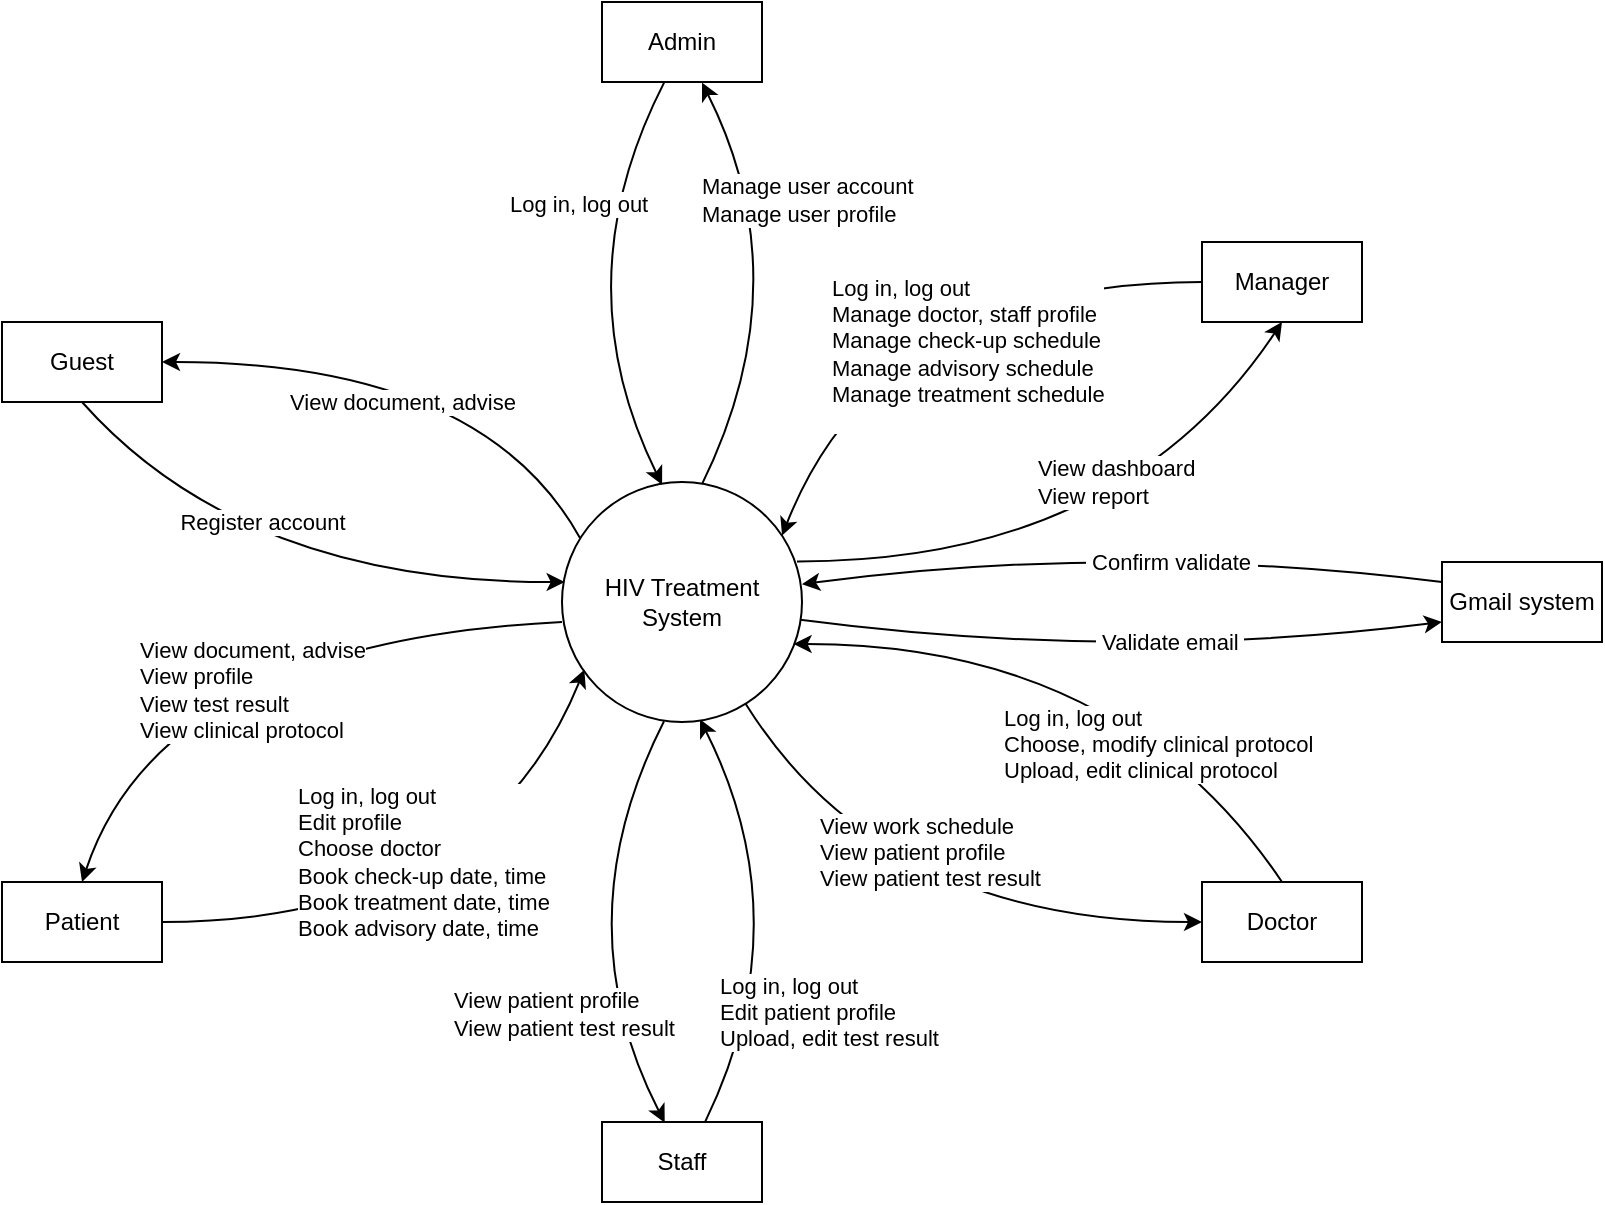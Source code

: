 <mxfile version="27.0.6">
  <diagram name="Trang-1" id="LdBCf2pyWuwxGiQPqAX-">
    <mxGraphModel dx="1426" dy="811" grid="0" gridSize="10" guides="1" tooltips="1" connect="1" arrows="1" fold="1" page="1" pageScale="1" pageWidth="827" pageHeight="1169" math="0" shadow="0">
      <root>
        <mxCell id="0" />
        <mxCell id="1" parent="0" />
        <mxCell id="hw1CNFkAKvMexXQf5nMj-15" value="" style="endArrow=classic;html=1;rounded=0;exitX=0.581;exitY=0.014;exitDx=0;exitDy=0;entryX=0.625;entryY=1.008;entryDx=0;entryDy=0;exitPerimeter=0;entryPerimeter=0;curved=1;" parent="1" source="nDBo9lOLNrNxuRSraMPc-8" target="nDBo9lOLNrNxuRSraMPc-7" edge="1">
          <mxGeometry width="50" height="50" relative="1" as="geometry">
            <mxPoint x="411" y="228" as="sourcePoint" />
            <mxPoint x="411" y="492" as="targetPoint" />
            <Array as="points">
              <mxPoint x="421" y="218" />
            </Array>
          </mxGeometry>
        </mxCell>
        <mxCell id="UW6qlCyuhL41n0ogvyUi-10" value="&lt;div&gt;&lt;span style=&quot;&quot;&gt;Manage user account&lt;/span&gt;&lt;/div&gt;&lt;div&gt;&lt;span style=&quot;&quot;&gt;Manage user profile&amp;nbsp;&lt;/span&gt;&lt;/div&gt;" style="edgeLabel;html=1;align=left;verticalAlign=middle;resizable=0;points=[];" parent="hw1CNFkAKvMexXQf5nMj-15" vertex="1" connectable="0">
          <mxGeometry x="0.661" relative="1" as="geometry">
            <mxPoint x="-19" y="25" as="offset" />
          </mxGeometry>
        </mxCell>
        <mxCell id="hw1CNFkAKvMexXQf5nMj-26" value="" style="endArrow=classic;html=1;rounded=0;exitX=0.646;exitY=-0.008;exitDx=0;exitDy=0;entryX=0.575;entryY=0.989;entryDx=0;entryDy=0;entryPerimeter=0;exitPerimeter=0;curved=1;" parent="1" source="nDBo9lOLNrNxuRSraMPc-4" target="nDBo9lOLNrNxuRSraMPc-8" edge="1">
          <mxGeometry width="50" height="50" relative="1" as="geometry">
            <mxPoint x="421" y="548" as="sourcePoint" />
            <mxPoint x="471" y="498" as="targetPoint" />
            <Array as="points">
              <mxPoint x="421" y="538" />
            </Array>
          </mxGeometry>
        </mxCell>
        <mxCell id="nDBo9lOLNrNxuRSraMPc-2" value="Guest" style="rounded=0;whiteSpace=wrap;html=1;" parent="1" vertex="1">
          <mxGeometry x="21" y="238" width="80" height="40" as="geometry" />
        </mxCell>
        <mxCell id="nDBo9lOLNrNxuRSraMPc-3" value="Patient" style="rounded=0;whiteSpace=wrap;html=1;" parent="1" vertex="1">
          <mxGeometry x="21" y="518" width="80" height="40" as="geometry" />
        </mxCell>
        <mxCell id="nDBo9lOLNrNxuRSraMPc-4" value="Staff" style="rounded=0;whiteSpace=wrap;html=1;" parent="1" vertex="1">
          <mxGeometry x="321" y="638" width="80" height="40" as="geometry" />
        </mxCell>
        <mxCell id="nDBo9lOLNrNxuRSraMPc-5" value="Doctor" style="rounded=0;whiteSpace=wrap;html=1;" parent="1" vertex="1">
          <mxGeometry x="621" y="518" width="80" height="40" as="geometry" />
        </mxCell>
        <mxCell id="nDBo9lOLNrNxuRSraMPc-6" value="Manager" style="rounded=0;whiteSpace=wrap;html=1;" parent="1" vertex="1">
          <mxGeometry x="621" y="198" width="80" height="40" as="geometry" />
        </mxCell>
        <mxCell id="nDBo9lOLNrNxuRSraMPc-7" value="Admin" style="rounded=0;whiteSpace=wrap;html=1;" parent="1" vertex="1">
          <mxGeometry x="321" y="78" width="80" height="40" as="geometry" />
        </mxCell>
        <mxCell id="nDBo9lOLNrNxuRSraMPc-8" value="HIV Treatment System" style="ellipse;whiteSpace=wrap;html=1;aspect=fixed;" parent="1" vertex="1">
          <mxGeometry x="301" y="318" width="120" height="120" as="geometry" />
        </mxCell>
        <mxCell id="nDBo9lOLNrNxuRSraMPc-17" value="" style="endArrow=classic;html=1;rounded=0;exitX=0;exitY=0.583;exitDx=0;exitDy=0;entryX=0.5;entryY=0;entryDx=0;entryDy=0;exitPerimeter=0;curved=1;" parent="1" source="nDBo9lOLNrNxuRSraMPc-8" target="nDBo9lOLNrNxuRSraMPc-3" edge="1">
          <mxGeometry width="50" height="50" relative="1" as="geometry">
            <mxPoint x="291" y="458" as="sourcePoint" />
            <mxPoint x="141" y="428" as="targetPoint" />
            <Array as="points">
              <mxPoint x="101" y="398" />
            </Array>
          </mxGeometry>
        </mxCell>
        <mxCell id="nDBo9lOLNrNxuRSraMPc-18" value="&lt;span style=&quot;text-align: center;&quot;&gt;View document,&lt;/span&gt;&lt;span style=&quot;color: light-dark(rgb(0, 0, 0), rgb(255, 255, 255)); text-align: center;&quot;&gt;&amp;nbsp;advise&lt;/span&gt;&lt;div&gt;View profile&lt;/div&gt;&lt;div&gt;View test result&lt;div&gt;View clinical protocol&lt;/div&gt;&lt;/div&gt;" style="edgeLabel;html=1;align=left;verticalAlign=middle;resizable=0;points=[];" parent="nDBo9lOLNrNxuRSraMPc-17" vertex="1" connectable="0">
          <mxGeometry x="0.274" y="-2" relative="1" as="geometry">
            <mxPoint x="-9" y="17" as="offset" />
          </mxGeometry>
        </mxCell>
        <mxCell id="nDBo9lOLNrNxuRSraMPc-26" value="" style="endArrow=classic;html=1;rounded=0;entryX=0.5;entryY=1;entryDx=0;entryDy=0;exitX=0.979;exitY=0.331;exitDx=0;exitDy=0;exitPerimeter=0;strokeColor=default;curved=1;" parent="1" source="nDBo9lOLNrNxuRSraMPc-8" target="nDBo9lOLNrNxuRSraMPc-6" edge="1">
          <mxGeometry width="50" height="50" relative="1" as="geometry">
            <mxPoint x="451" y="358" as="sourcePoint" />
            <mxPoint x="561" y="248" as="targetPoint" />
            <Array as="points">
              <mxPoint x="581" y="358" />
            </Array>
          </mxGeometry>
        </mxCell>
        <mxCell id="nDBo9lOLNrNxuRSraMPc-27" value="View dashboard&amp;nbsp;&lt;div&gt;View report&lt;/div&gt;" style="edgeLabel;html=1;align=left;verticalAlign=middle;resizable=0;points=[];labelBorderColor=none;" parent="nDBo9lOLNrNxuRSraMPc-26" vertex="1" connectable="0">
          <mxGeometry x="0.42" y="-1" relative="1" as="geometry">
            <mxPoint x="-76" y="5" as="offset" />
          </mxGeometry>
        </mxCell>
        <mxCell id="nDBo9lOLNrNxuRSraMPc-31" style="rounded=0;orthogonalLoop=1;jettySize=auto;html=1;entryX=0;entryY=0.5;entryDx=0;entryDy=0;curved=1;" parent="1" source="nDBo9lOLNrNxuRSraMPc-8" target="nDBo9lOLNrNxuRSraMPc-5" edge="1">
          <mxGeometry relative="1" as="geometry">
            <Array as="points">
              <mxPoint x="461" y="538" />
            </Array>
            <mxPoint x="379.5" y="405.4" as="sourcePoint" />
            <mxPoint x="571" y="418" as="targetPoint" />
          </mxGeometry>
        </mxCell>
        <mxCell id="nDBo9lOLNrNxuRSraMPc-32" value="View work schedule&lt;div&gt;View patient profile&lt;/div&gt;&lt;div&gt;&lt;div&gt;View patient test result&lt;/div&gt;&lt;/div&gt;" style="edgeLabel;html=1;align=left;verticalAlign=middle;resizable=0;points=[];" parent="nDBo9lOLNrNxuRSraMPc-31" vertex="1" connectable="0">
          <mxGeometry x="0.014" y="1" relative="1" as="geometry">
            <mxPoint x="-51" y="-34" as="offset" />
          </mxGeometry>
        </mxCell>
        <mxCell id="2mztUhQf5Z68ksP6EujH-1" value="" style="endArrow=classic;html=1;rounded=0;exitX=0.5;exitY=1;exitDx=0;exitDy=0;entryX=0.011;entryY=0.417;entryDx=0;entryDy=0;entryPerimeter=0;curved=1;" parent="1" source="nDBo9lOLNrNxuRSraMPc-2" target="nDBo9lOLNrNxuRSraMPc-8" edge="1">
          <mxGeometry width="50" height="50" relative="1" as="geometry">
            <mxPoint x="295" y="384" as="sourcePoint" />
            <mxPoint x="301" y="328" as="targetPoint" />
            <Array as="points">
              <mxPoint x="141" y="368" />
            </Array>
          </mxGeometry>
        </mxCell>
        <mxCell id="2mztUhQf5Z68ksP6EujH-2" value="Register account" style="edgeLabel;html=1;align=center;verticalAlign=middle;resizable=0;points=[];" parent="2mztUhQf5Z68ksP6EujH-1" vertex="1" connectable="0">
          <mxGeometry x="-0.605" y="-1" relative="1" as="geometry">
            <mxPoint x="54" y="18" as="offset" />
          </mxGeometry>
        </mxCell>
        <mxCell id="hw1CNFkAKvMexXQf5nMj-14" value="" style="endArrow=classic;html=1;rounded=0;exitX=0.388;exitY=1.008;exitDx=0;exitDy=0;exitPerimeter=0;entryX=0.417;entryY=0.011;entryDx=0;entryDy=0;entryPerimeter=0;curved=1;" parent="1" source="nDBo9lOLNrNxuRSraMPc-7" target="nDBo9lOLNrNxuRSraMPc-8" edge="1">
          <mxGeometry width="50" height="50" relative="1" as="geometry">
            <mxPoint x="391" y="188" as="sourcePoint" />
            <mxPoint x="361" y="258" as="targetPoint" />
            <Array as="points">
              <mxPoint x="301" y="218" />
            </Array>
          </mxGeometry>
        </mxCell>
        <mxCell id="UW6qlCyuhL41n0ogvyUi-9" value="&lt;span style=&quot;color: rgb(0, 0, 0); background-color: rgb(255, 255, 255); float: none; display: inline !important;&quot;&gt;Log in, l&lt;/span&gt;&lt;span style=&quot;color: light-dark(rgb(0, 0, 0), rgb(237, 237, 237)); background-color: light-dark(rgb(255, 255, 255), rgb(18, 18, 18));&quot;&gt;og out&lt;/span&gt;" style="edgeLabel;html=1;align=left;verticalAlign=middle;resizable=0;points=[];" parent="hw1CNFkAKvMexXQf5nMj-14" vertex="1" connectable="0">
          <mxGeometry x="-0.394" y="-1" relative="1" as="geometry">
            <mxPoint x="-47" as="offset" />
          </mxGeometry>
        </mxCell>
        <mxCell id="hw1CNFkAKvMexXQf5nMj-16" value="" style="endArrow=classic;html=1;rounded=0;entryX=0.917;entryY=0.223;entryDx=0;entryDy=0;exitX=0;exitY=0.5;exitDx=0;exitDy=0;entryPerimeter=0;curved=1;" parent="1" source="nDBo9lOLNrNxuRSraMPc-6" target="nDBo9lOLNrNxuRSraMPc-8" edge="1">
          <mxGeometry width="50" height="50" relative="1" as="geometry">
            <mxPoint x="885" y="228" as="sourcePoint" />
            <mxPoint x="641" y="389" as="targetPoint" />
            <Array as="points">
              <mxPoint x="461" y="218" />
            </Array>
          </mxGeometry>
        </mxCell>
        <mxCell id="hw1CNFkAKvMexXQf5nMj-22" value="&lt;div&gt;&lt;div style=&quot;color: rgb(0, 0, 0);&quot;&gt;&lt;span style=&quot;color: rgb(0, 0, 0); background-color: rgb(255, 255, 255); float: none; display: inline !important;&quot;&gt;Log in, l&lt;/span&gt;&lt;span style=&quot;color: light-dark(rgb(0, 0, 0), rgb(237, 237, 237)); background-color: light-dark(rgb(255, 255, 255), rgb(18, 18, 18));&quot;&gt;og out&lt;/span&gt;&lt;/div&gt;&lt;div style=&quot;color: rgb(0, 0, 0);&quot;&gt;&lt;span&gt;Manage doctor,&lt;span style=&quot;color: light-dark(rgb(0, 0, 0), rgb(255, 255, 255)); background-color: rgb(255, 255, 255);&quot;&gt;&amp;nbsp;staff profile&lt;/span&gt;&lt;/span&gt;&lt;/div&gt;&lt;div style=&quot;color: rgb(0, 0, 0);&quot;&gt;&lt;span style=&quot;background-color: light-dark(#ffffff, var(--ge-dark-color, #121212)); color: light-dark(rgb(0, 0, 0), rgb(255, 255, 255));&quot;&gt;Manage&amp;nbsp;&lt;/span&gt;&lt;span style=&quot;color: light-dark(rgb(0, 0, 0), rgb(255, 255, 255)); background-color: light-dark(#ffffff, var(--ge-dark-color, #121212));&quot;&gt;check-up&amp;nbsp;&lt;/span&gt;&lt;span style=&quot;background-color: light-dark(#ffffff, var(--ge-dark-color, #121212)); color: light-dark(rgb(0, 0, 0), rgb(255, 255, 255));&quot;&gt;schedule&lt;/span&gt;&lt;/div&gt;&lt;div style=&quot;color: rgb(0, 0, 0);&quot;&gt;&lt;div style=&quot;&quot;&gt;&lt;span style=&quot;color: light-dark(rgb(0, 0, 0), rgb(237, 237, 237)); background-color: light-dark(#ffffff, var(--ge-dark-color, #121212));&quot;&gt;Manage&amp;nbsp;&lt;/span&gt;&lt;span style=&quot;color: light-dark(rgb(0, 0, 0), rgb(255, 255, 255));&quot;&gt;advisory schedule&lt;/span&gt;&lt;/div&gt;&lt;div style=&quot;&quot;&gt;&lt;span style=&quot;color: light-dark(rgb(0, 0, 0), rgb(237, 237, 237)); background-color: light-dark(#ffffff, var(--ge-dark-color, #121212));&quot;&gt;Manage&amp;nbsp;&lt;/span&gt;&lt;span style=&quot;color: light-dark(rgb(0, 0, 0), rgb(255, 255, 255)); background-color: light-dark(#ffffff, var(--ge-dark-color, #121212));&quot;&gt;treatment schedule&lt;/span&gt;&lt;/div&gt;&lt;div&gt;&lt;span style=&quot;color: light-dark(rgb(0, 0, 0), rgb(255, 255, 255)); background-color: light-dark(#ffffff, var(--ge-dark-color, #121212));&quot;&gt;&lt;br&gt;&lt;/span&gt;&lt;/div&gt;&lt;/div&gt;&lt;/div&gt;" style="edgeLabel;html=1;align=left;verticalAlign=middle;resizable=0;points=[];" parent="hw1CNFkAKvMexXQf5nMj-16" vertex="1" connectable="0">
          <mxGeometry x="0.424" y="-1" relative="1" as="geometry">
            <mxPoint x="-7" y="-11" as="offset" />
          </mxGeometry>
        </mxCell>
        <mxCell id="hw1CNFkAKvMexXQf5nMj-24" value="" style="endArrow=classic;html=1;rounded=0;exitX=1;exitY=0.5;exitDx=0;exitDy=0;entryX=0.093;entryY=0.782;entryDx=0;entryDy=0;entryPerimeter=0;curved=1;" parent="1" source="nDBo9lOLNrNxuRSraMPc-3" target="nDBo9lOLNrNxuRSraMPc-8" edge="1">
          <mxGeometry width="50" height="50" relative="1" as="geometry">
            <mxPoint x="221" y="568" as="sourcePoint" />
            <mxPoint x="311" y="438" as="targetPoint" />
            <Array as="points">
              <mxPoint x="261" y="538" />
            </Array>
          </mxGeometry>
        </mxCell>
        <mxCell id="hw1CNFkAKvMexXQf5nMj-28" value="Log in, log out&amp;nbsp; &amp;nbsp; &amp;nbsp; &amp;nbsp; &amp;nbsp;&lt;br&gt;Edit profile&lt;div&gt;&lt;span style=&quot;color: light-dark(rgb(0, 0, 0), rgb(255, 255, 255));&quot;&gt;Choose doctor&amp;nbsp;&lt;/span&gt;&amp;nbsp;&lt;br&gt;&lt;div&gt;&lt;span style=&quot;color: light-dark(rgb(0, 0, 0), rgb(255, 255, 255));&quot;&gt;Book check-up date, time&lt;/span&gt;&lt;/div&gt;&lt;div&gt;&lt;span style=&quot;color: light-dark(rgb(0, 0, 0), rgb(255, 255, 255));&quot;&gt;Book treatment date, time&lt;/span&gt;&lt;/div&gt;&lt;div&gt;Book advisory date, time&lt;/div&gt;&lt;/div&gt;" style="edgeLabel;html=1;align=left;verticalAlign=middle;resizable=0;points=[];" parent="hw1CNFkAKvMexXQf5nMj-24" vertex="1" connectable="0">
          <mxGeometry x="-0.526" y="-1" relative="1" as="geometry">
            <mxPoint x="-4" y="-31" as="offset" />
          </mxGeometry>
        </mxCell>
        <mxCell id="hw1CNFkAKvMexXQf5nMj-25" value="" style="endArrow=classic;html=1;rounded=0;exitX=0.425;exitY=0.997;exitDx=0;exitDy=0;exitPerimeter=0;entryX=0.392;entryY=0.008;entryDx=0;entryDy=0;entryPerimeter=0;curved=1;" parent="1" source="nDBo9lOLNrNxuRSraMPc-8" target="nDBo9lOLNrNxuRSraMPc-4" edge="1">
          <mxGeometry width="50" height="50" relative="1" as="geometry">
            <mxPoint x="421" y="548" as="sourcePoint" />
            <mxPoint x="471" y="498" as="targetPoint" />
            <Array as="points">
              <mxPoint x="301" y="538" />
            </Array>
          </mxGeometry>
        </mxCell>
        <mxCell id="UW6qlCyuhL41n0ogvyUi-1" value="&lt;div style=&quot;&quot;&gt;&lt;div style=&quot;color: rgb(0, 0, 0);&quot;&gt;&lt;span style=&quot;color: rgb(0, 0, 0); background-color: rgb(255, 255, 255); float: none; display: inline !important;&quot;&gt;Log in, l&lt;/span&gt;&lt;span style=&quot;color: light-dark(rgb(0, 0, 0), rgb(237, 237, 237)); background-color: light-dark(rgb(255, 255, 255), rgb(18, 18, 18));&quot;&gt;og out&lt;/span&gt;&lt;/div&gt;Edit patient profile&lt;div style=&quot;color: rgb(0, 0, 0);&quot;&gt;&lt;span style=&quot;color: light-dark(rgb(0, 0, 0), rgb(237, 237, 237)); background-color: light-dark(#ffffff, var(--ge-dark-color, #121212));&quot;&gt;Upload, edit test result&lt;/span&gt;&lt;/div&gt;&lt;/div&gt;" style="edgeLabel;html=1;align=left;verticalAlign=middle;resizable=0;points=[];" parent="hw1CNFkAKvMexXQf5nMj-25" vertex="1" connectable="0">
          <mxGeometry x="0.56" relative="1" as="geometry">
            <mxPoint x="48" y="-11" as="offset" />
          </mxGeometry>
        </mxCell>
        <mxCell id="UW6qlCyuhL41n0ogvyUi-13" value="View patient profile&lt;div&gt;&lt;span style=&quot;&quot;&gt;View patient test result&lt;/span&gt;&lt;/div&gt;" style="edgeLabel;html=1;align=left;verticalAlign=middle;resizable=0;points=[];" parent="hw1CNFkAKvMexXQf5nMj-25" vertex="1" connectable="0">
          <mxGeometry x="0.174" relative="1" as="geometry">
            <mxPoint x="-65" y="28" as="offset" />
          </mxGeometry>
        </mxCell>
        <mxCell id="hw1CNFkAKvMexXQf5nMj-27" value="" style="endArrow=classic;html=1;rounded=0;exitX=0.5;exitY=0;exitDx=0;exitDy=0;entryX=0.965;entryY=0.675;entryDx=0;entryDy=0;entryPerimeter=0;curved=1;" parent="1" source="nDBo9lOLNrNxuRSraMPc-5" target="nDBo9lOLNrNxuRSraMPc-8" edge="1">
          <mxGeometry width="50" height="50" relative="1" as="geometry">
            <mxPoint x="531" y="508" as="sourcePoint" />
            <mxPoint x="581" y="458" as="targetPoint" />
            <Array as="points">
              <mxPoint x="581" y="399" />
            </Array>
          </mxGeometry>
        </mxCell>
        <mxCell id="UW6qlCyuhL41n0ogvyUi-2" value="&lt;div&gt;&lt;span style=&quot;color: rgb(0, 0, 0); background-color: rgb(255, 255, 255); float: none; display: inline !important;&quot;&gt;Log in, l&lt;/span&gt;&lt;span style=&quot;color: light-dark(rgb(0, 0, 0), rgb(237, 237, 237)); background-color: light-dark(rgb(255, 255, 255), rgb(18, 18, 18));&quot;&gt;og out&lt;/span&gt;&lt;/div&gt;&lt;div&gt;&lt;span style=&quot;background-color: light-dark(#ffffff, var(--ge-dark-color, #121212)); color: light-dark(rgb(0, 0, 0), rgb(255, 255, 255));&quot;&gt;Choose, modify c&lt;/span&gt;&lt;span style=&quot;background-color: light-dark(#ffffff, var(--ge-dark-color, #121212)); color: light-dark(rgb(0, 0, 0), rgb(255, 255, 255));&quot;&gt;linical protocol&lt;/span&gt;&lt;/div&gt;&lt;div&gt;&lt;span style=&quot;background-color: light-dark(#ffffff, var(--ge-dark-color, #121212)); color: light-dark(rgb(0, 0, 0), rgb(255, 255, 255));&quot;&gt;Upload, edit&amp;nbsp;&lt;/span&gt;&lt;span style=&quot;color: light-dark(rgb(0, 0, 0), rgb(255, 255, 255));&quot;&gt;c&lt;/span&gt;&lt;span style=&quot;color: light-dark(rgb(0, 0, 0), rgb(255, 255, 255));&quot;&gt;linical protocol&lt;/span&gt;&lt;/div&gt;" style="edgeLabel;html=1;align=left;verticalAlign=middle;resizable=0;points=[];" parent="hw1CNFkAKvMexXQf5nMj-27" vertex="1" connectable="0">
          <mxGeometry x="-0.647" y="1" relative="1" as="geometry">
            <mxPoint x="-110" y="-25" as="offset" />
          </mxGeometry>
        </mxCell>
        <mxCell id="UW6qlCyuhL41n0ogvyUi-7" value="" style="endArrow=classic;html=1;rounded=0;exitX=0.075;exitY=0.233;exitDx=0;exitDy=0;exitPerimeter=0;entryX=1;entryY=0.5;entryDx=0;entryDy=0;curved=1;" parent="1" source="nDBo9lOLNrNxuRSraMPc-8" target="nDBo9lOLNrNxuRSraMPc-2" edge="1">
          <mxGeometry width="50" height="50" relative="1" as="geometry">
            <mxPoint x="291" y="288" as="sourcePoint" />
            <mxPoint x="291" y="178" as="targetPoint" />
            <Array as="points">
              <mxPoint x="261" y="258" />
            </Array>
          </mxGeometry>
        </mxCell>
        <mxCell id="UW6qlCyuhL41n0ogvyUi-8" value="&amp;nbsp;View document,&lt;span style=&quot;color: light-dark(rgb(0, 0, 0), rgb(255, 255, 255));&quot;&gt;&amp;nbsp;advise&amp;nbsp;&lt;/span&gt;" style="edgeLabel;html=1;align=center;verticalAlign=middle;resizable=0;points=[];" parent="UW6qlCyuhL41n0ogvyUi-7" vertex="1" connectable="0">
          <mxGeometry x="0.541" relative="1" as="geometry">
            <mxPoint x="60" y="20" as="offset" />
          </mxGeometry>
        </mxCell>
        <mxCell id="UW6qlCyuhL41n0ogvyUi-16" value="Gmail system" style="rounded=0;whiteSpace=wrap;html=1;" parent="1" vertex="1">
          <mxGeometry x="741" y="358" width="80" height="40" as="geometry" />
        </mxCell>
        <mxCell id="UW6qlCyuhL41n0ogvyUi-17" value="" style="endArrow=classic;html=1;rounded=0;entryX=1;entryY=0.426;entryDx=0;entryDy=0;exitX=0;exitY=0.25;exitDx=0;exitDy=0;entryPerimeter=0;curved=1;" parent="1" source="UW6qlCyuhL41n0ogvyUi-16" target="nDBo9lOLNrNxuRSraMPc-8" edge="1">
          <mxGeometry width="50" height="50" relative="1" as="geometry">
            <mxPoint x="661" y="487" as="sourcePoint" />
            <mxPoint x="861" y="358" as="targetPoint" />
            <Array as="points">
              <mxPoint x="581" y="348" />
            </Array>
          </mxGeometry>
        </mxCell>
        <mxCell id="UW6qlCyuhL41n0ogvyUi-19" value="" style="endArrow=classic;html=1;rounded=0;exitX=0.993;exitY=0.574;exitDx=0;exitDy=0;exitPerimeter=0;entryX=0;entryY=0.75;entryDx=0;entryDy=0;curved=1;" parent="1" source="nDBo9lOLNrNxuRSraMPc-8" target="UW6qlCyuhL41n0ogvyUi-16" edge="1">
          <mxGeometry width="50" height="50" relative="1" as="geometry">
            <mxPoint x="900" y="378" as="sourcePoint" />
            <mxPoint x="671" y="378" as="targetPoint" />
            <Array as="points">
              <mxPoint x="581" y="408" />
            </Array>
          </mxGeometry>
        </mxCell>
        <mxCell id="UW6qlCyuhL41n0ogvyUi-21" value="&amp;nbsp;Validate email&amp;nbsp;" style="edgeLabel;html=1;align=left;verticalAlign=middle;resizable=0;points=[];labelBorderColor=none;" parent="1" vertex="1" connectable="0">
          <mxGeometry x="566" y="398" as="geometry" />
        </mxCell>
        <mxCell id="UW6qlCyuhL41n0ogvyUi-22" value="&amp;nbsp;Confirm validate&amp;nbsp;" style="edgeLabel;html=1;align=left;verticalAlign=middle;resizable=0;points=[];labelBorderColor=none;" parent="1" vertex="1" connectable="0">
          <mxGeometry x="561" y="358" as="geometry" />
        </mxCell>
      </root>
    </mxGraphModel>
  </diagram>
</mxfile>
